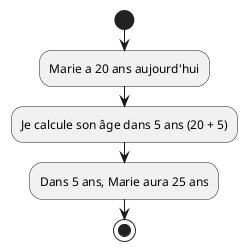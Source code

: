 @startuml
start
:Marie a 20 ans aujourd'hui;
:Je calcule son âge dans 5 ans (20 + 5);
:Dans 5 ans, Marie aura 25 ans;
stop
@enduml
